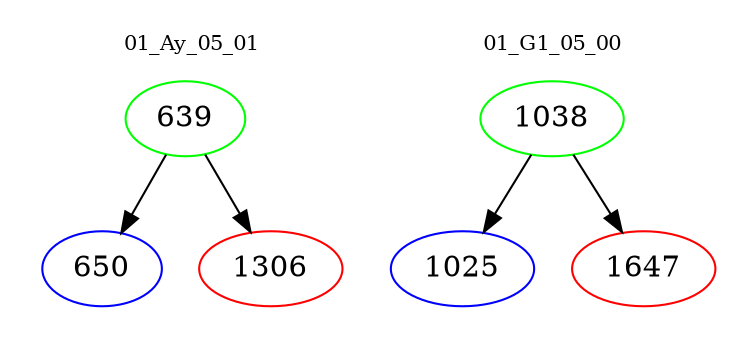 digraph{
subgraph cluster_0 {
color = white
label = "01_Ay_05_01";
fontsize=10;
T0_639 [label="639", color="green"]
T0_639 -> T0_650 [color="black"]
T0_650 [label="650", color="blue"]
T0_639 -> T0_1306 [color="black"]
T0_1306 [label="1306", color="red"]
}
subgraph cluster_1 {
color = white
label = "01_G1_05_00";
fontsize=10;
T1_1038 [label="1038", color="green"]
T1_1038 -> T1_1025 [color="black"]
T1_1025 [label="1025", color="blue"]
T1_1038 -> T1_1647 [color="black"]
T1_1647 [label="1647", color="red"]
}
}
